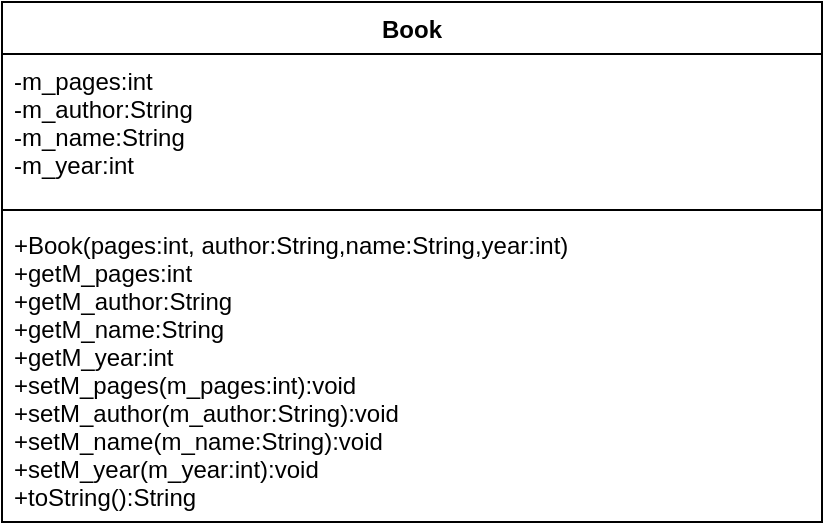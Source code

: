 <mxfile version="13.6.10" type="device"><diagram id="yoWN1YtxgcQ6oDbkwAaS" name="Page-1"><mxGraphModel dx="1038" dy="499" grid="1" gridSize="10" guides="1" tooltips="1" connect="1" arrows="1" fold="1" page="1" pageScale="1" pageWidth="827" pageHeight="1169" math="0" shadow="0"><root><mxCell id="0"/><mxCell id="1" parent="0"/><mxCell id="ExFV0Uia2qOOuy-rdAf--1" value="Book" style="swimlane;fontStyle=1;align=center;verticalAlign=top;childLayout=stackLayout;horizontal=1;startSize=26;horizontalStack=0;resizeParent=1;resizeParentMax=0;resizeLast=0;collapsible=1;marginBottom=0;" vertex="1" parent="1"><mxGeometry x="290" y="150" width="410" height="260" as="geometry"/></mxCell><mxCell id="ExFV0Uia2qOOuy-rdAf--2" value="-m_pages:int&#10;-m_author:String&#10;-m_name:String&#10;-m_year:int" style="text;strokeColor=none;fillColor=none;align=left;verticalAlign=top;spacingLeft=4;spacingRight=4;overflow=hidden;rotatable=0;points=[[0,0.5],[1,0.5]];portConstraint=eastwest;" vertex="1" parent="ExFV0Uia2qOOuy-rdAf--1"><mxGeometry y="26" width="410" height="74" as="geometry"/></mxCell><mxCell id="ExFV0Uia2qOOuy-rdAf--3" value="" style="line;strokeWidth=1;fillColor=none;align=left;verticalAlign=middle;spacingTop=-1;spacingLeft=3;spacingRight=3;rotatable=0;labelPosition=right;points=[];portConstraint=eastwest;" vertex="1" parent="ExFV0Uia2qOOuy-rdAf--1"><mxGeometry y="100" width="410" height="8" as="geometry"/></mxCell><mxCell id="ExFV0Uia2qOOuy-rdAf--4" value="+Book(pages:int, author:String,name:String,year:int)&#10;+getM_pages:int&#10;+getM_author:String&#10;+getM_name:String&#10;+getM_year:int&#10;+setM_pages(m_pages:int):void&#10;+setM_author(m_author:String):void&#10;+setM_name(m_name:String):void&#10;+setM_year(m_year:int):void&#10;+toString():String" style="text;strokeColor=none;fillColor=none;align=left;verticalAlign=top;spacingLeft=4;spacingRight=4;overflow=hidden;rotatable=0;points=[[0,0.5],[1,0.5]];portConstraint=eastwest;" vertex="1" parent="ExFV0Uia2qOOuy-rdAf--1"><mxGeometry y="108" width="410" height="152" as="geometry"/></mxCell></root></mxGraphModel></diagram></mxfile>